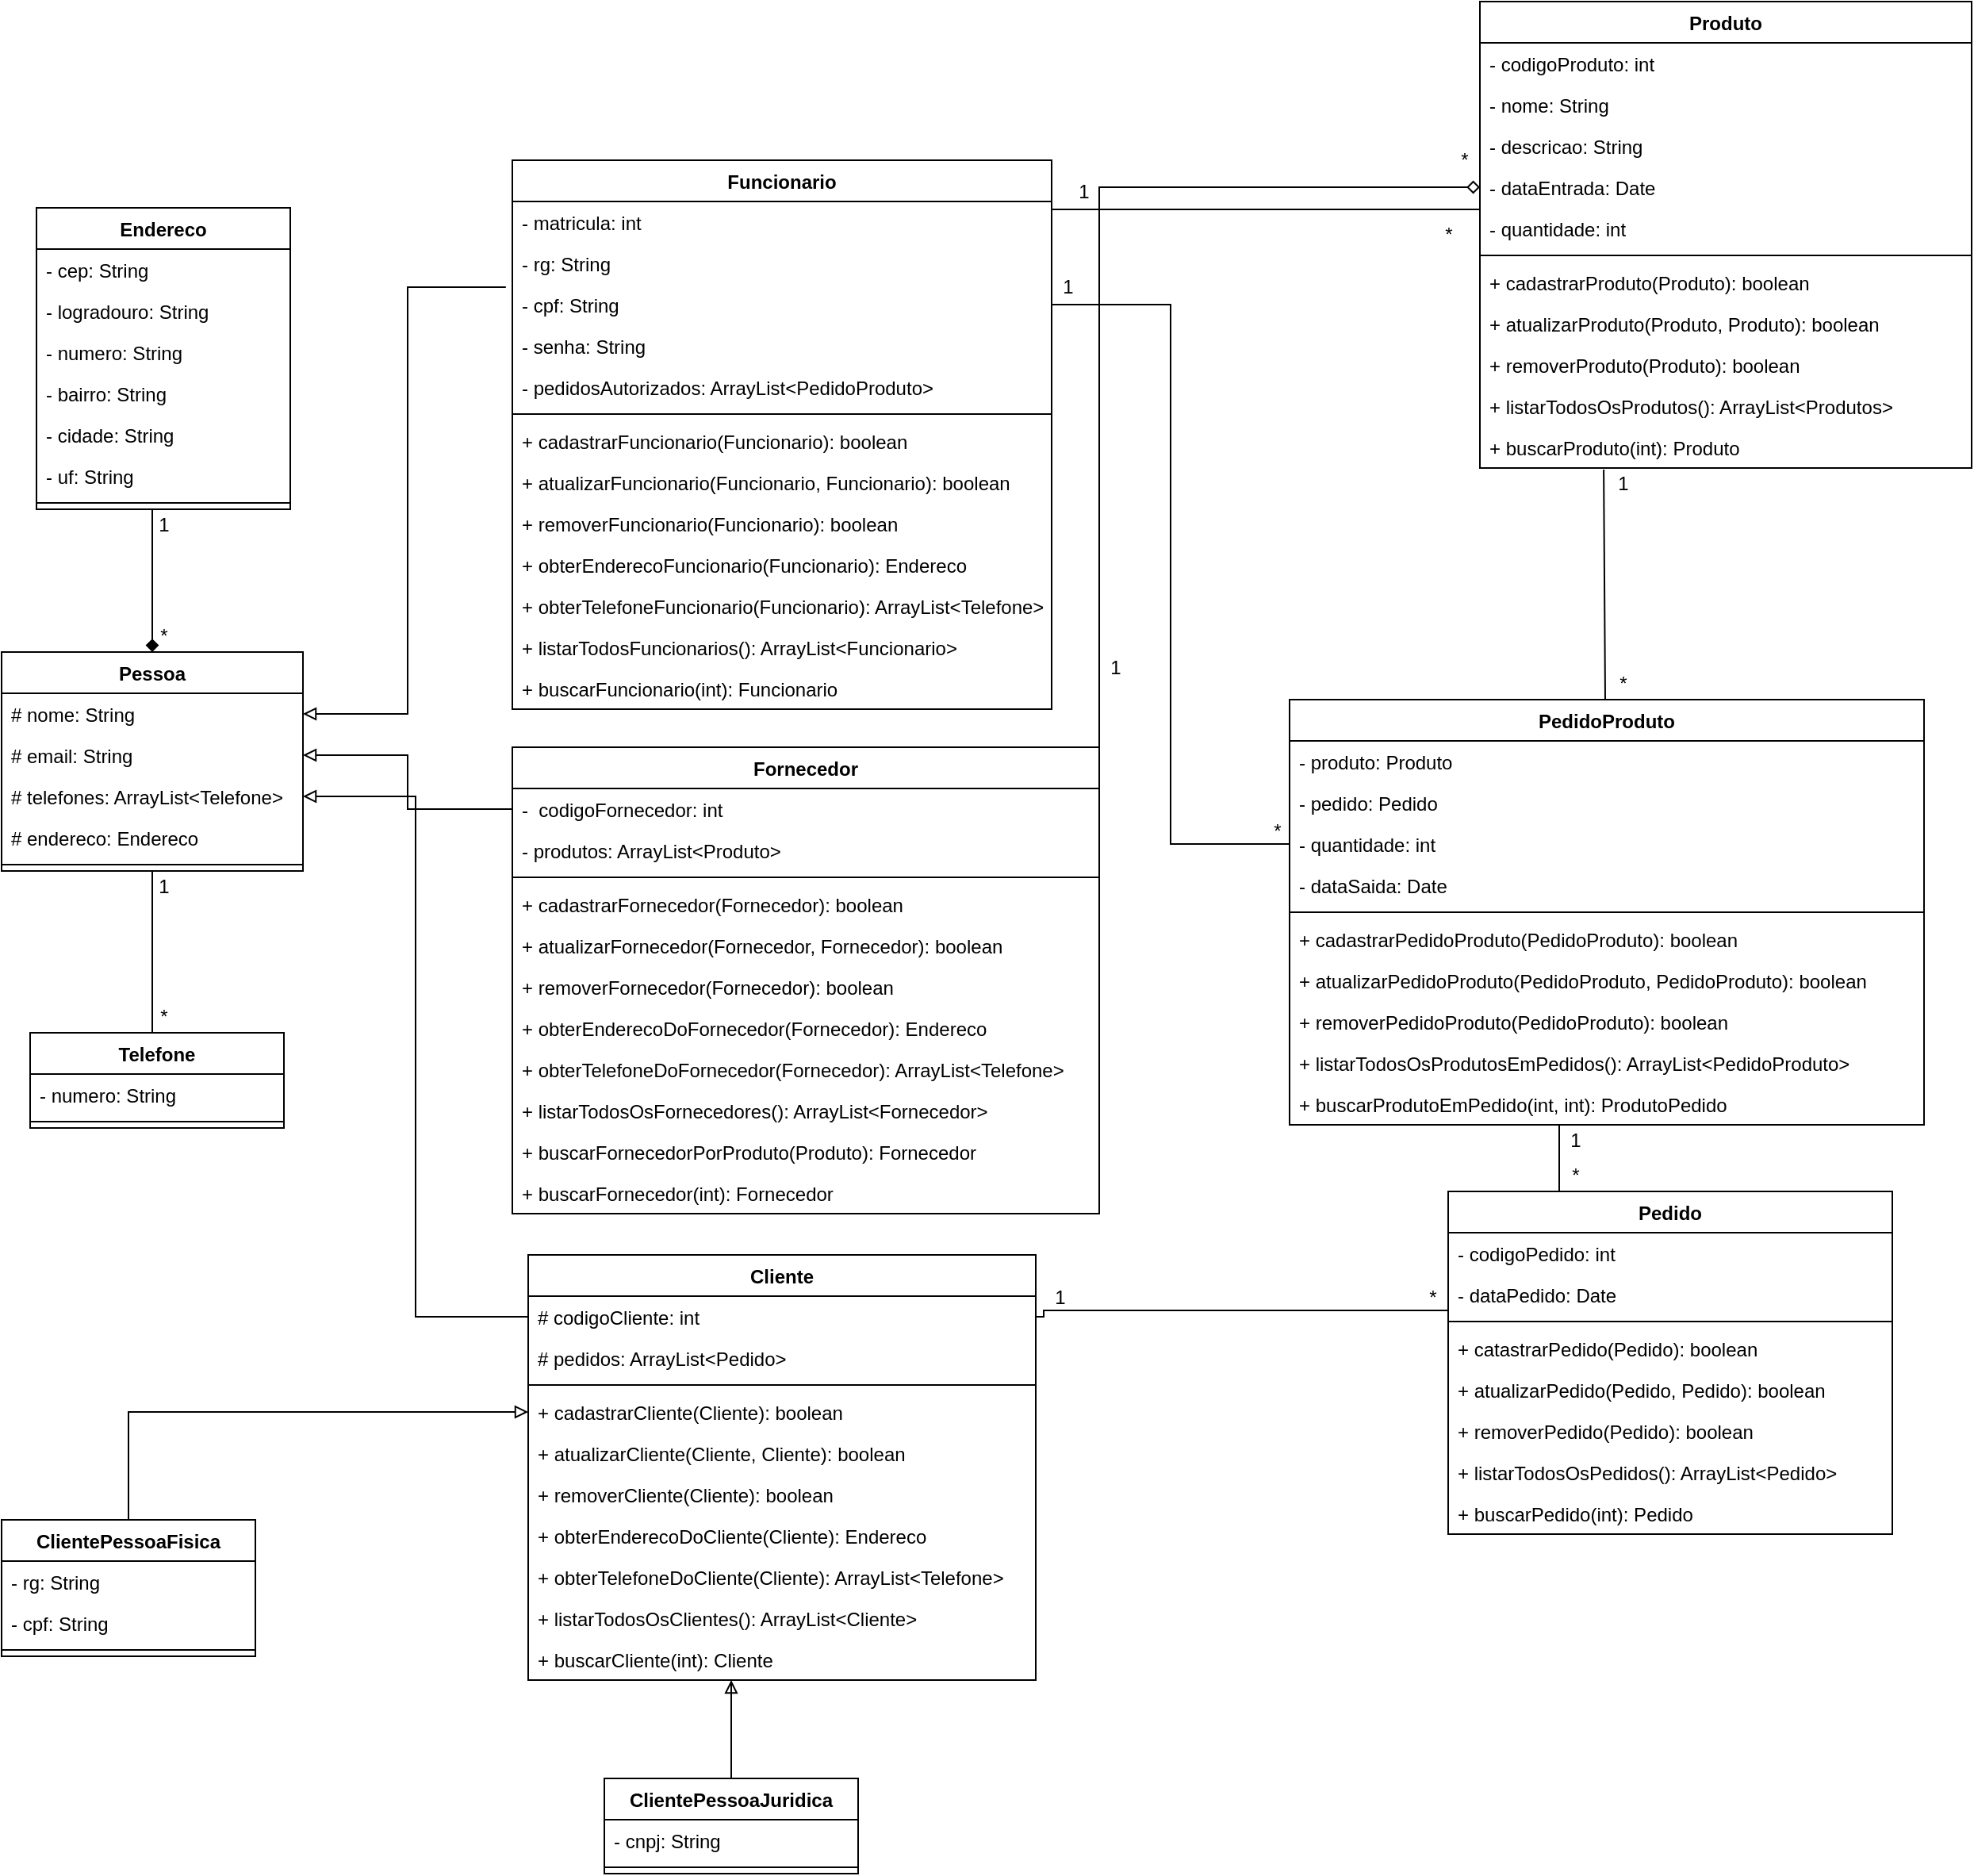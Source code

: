 <mxfile version="13.1.0" type="device"><diagram id="Qy1ExSLmkuZpyOyvGVeQ" name="Page-1"><mxGraphModel dx="868" dy="1651" grid="1" gridSize="10" guides="1" tooltips="1" connect="1" arrows="1" fold="1" page="1" pageScale="1" pageWidth="827" pageHeight="1169" math="0" shadow="0"><root><mxCell id="0"/><mxCell id="1" parent="0"/><mxCell id="1hrSHwKB64v9kqq3bJZX-1" value="Endereco" style="swimlane;fontStyle=1;align=center;verticalAlign=top;childLayout=stackLayout;horizontal=1;startSize=26;horizontalStack=0;resizeParent=1;resizeParentMax=0;resizeLast=0;collapsible=1;marginBottom=0;" parent="1" vertex="1"><mxGeometry x="40" y="40" width="160" height="190" as="geometry"/></mxCell><mxCell id="1hrSHwKB64v9kqq3bJZX-2" value="- cep: String" style="text;strokeColor=none;fillColor=none;align=left;verticalAlign=top;spacingLeft=4;spacingRight=4;overflow=hidden;rotatable=0;points=[[0,0.5],[1,0.5]];portConstraint=eastwest;" parent="1hrSHwKB64v9kqq3bJZX-1" vertex="1"><mxGeometry y="26" width="160" height="26" as="geometry"/></mxCell><mxCell id="1hrSHwKB64v9kqq3bJZX-6" value="- logradouro: String" style="text;strokeColor=none;fillColor=none;align=left;verticalAlign=top;spacingLeft=4;spacingRight=4;overflow=hidden;rotatable=0;points=[[0,0.5],[1,0.5]];portConstraint=eastwest;" parent="1hrSHwKB64v9kqq3bJZX-1" vertex="1"><mxGeometry y="52" width="160" height="26" as="geometry"/></mxCell><mxCell id="1hrSHwKB64v9kqq3bJZX-7" value="- numero: String" style="text;strokeColor=none;fillColor=none;align=left;verticalAlign=top;spacingLeft=4;spacingRight=4;overflow=hidden;rotatable=0;points=[[0,0.5],[1,0.5]];portConstraint=eastwest;" parent="1hrSHwKB64v9kqq3bJZX-1" vertex="1"><mxGeometry y="78" width="160" height="26" as="geometry"/></mxCell><mxCell id="1hrSHwKB64v9kqq3bJZX-8" value="- bairro: String" style="text;strokeColor=none;fillColor=none;align=left;verticalAlign=top;spacingLeft=4;spacingRight=4;overflow=hidden;rotatable=0;points=[[0,0.5],[1,0.5]];portConstraint=eastwest;" parent="1hrSHwKB64v9kqq3bJZX-1" vertex="1"><mxGeometry y="104" width="160" height="26" as="geometry"/></mxCell><mxCell id="1hrSHwKB64v9kqq3bJZX-9" value="- cidade: String" style="text;strokeColor=none;fillColor=none;align=left;verticalAlign=top;spacingLeft=4;spacingRight=4;overflow=hidden;rotatable=0;points=[[0,0.5],[1,0.5]];portConstraint=eastwest;" parent="1hrSHwKB64v9kqq3bJZX-1" vertex="1"><mxGeometry y="130" width="160" height="26" as="geometry"/></mxCell><mxCell id="1hrSHwKB64v9kqq3bJZX-5" value="- uf: String" style="text;strokeColor=none;fillColor=none;align=left;verticalAlign=top;spacingLeft=4;spacingRight=4;overflow=hidden;rotatable=0;points=[[0,0.5],[1,0.5]];portConstraint=eastwest;" parent="1hrSHwKB64v9kqq3bJZX-1" vertex="1"><mxGeometry y="156" width="160" height="26" as="geometry"/></mxCell><mxCell id="1hrSHwKB64v9kqq3bJZX-3" value="" style="line;strokeWidth=1;fillColor=none;align=left;verticalAlign=middle;spacingTop=-1;spacingLeft=3;spacingRight=3;rotatable=0;labelPosition=right;points=[];portConstraint=eastwest;" parent="1hrSHwKB64v9kqq3bJZX-1" vertex="1"><mxGeometry y="182" width="160" height="8" as="geometry"/></mxCell><mxCell id="1hrSHwKB64v9kqq3bJZX-20" style="edgeStyle=orthogonalEdgeStyle;rounded=0;orthogonalLoop=1;jettySize=auto;html=1;exitX=0.5;exitY=0;exitDx=0;exitDy=0;entryX=0.5;entryY=1;entryDx=0;entryDy=0;startArrow=diamond;startFill=1;endArrow=none;endFill=0;" parent="1" source="1hrSHwKB64v9kqq3bJZX-10" target="1hrSHwKB64v9kqq3bJZX-1" edge="1"><mxGeometry relative="1" as="geometry"><mxPoint x="112.96" y="256" as="targetPoint"/><Array as="points"><mxPoint x="113" y="230"/></Array></mxGeometry></mxCell><mxCell id="1hrSHwKB64v9kqq3bJZX-21" style="edgeStyle=orthogonalEdgeStyle;rounded=0;orthogonalLoop=1;jettySize=auto;html=1;exitX=0.5;exitY=0;exitDx=0;exitDy=0;entryX=0.5;entryY=1;entryDx=0;entryDy=0;startArrow=none;startFill=0;endArrow=none;endFill=0;" parent="1" source="1hrSHwKB64v9kqq3bJZX-16" target="1hrSHwKB64v9kqq3bJZX-10" edge="1"><mxGeometry relative="1" as="geometry"><mxPoint x="116.04" y="458.988" as="targetPoint"/><Array as="points"><mxPoint x="113" y="560"/></Array></mxGeometry></mxCell><mxCell id="1hrSHwKB64v9kqq3bJZX-22" value="Funcionario" style="swimlane;fontStyle=1;align=center;verticalAlign=top;childLayout=stackLayout;horizontal=1;startSize=26;horizontalStack=0;resizeParent=1;resizeParentMax=0;resizeLast=0;collapsible=1;marginBottom=0;" parent="1" vertex="1"><mxGeometry x="340" y="10" width="340" height="346" as="geometry"/></mxCell><mxCell id="1hrSHwKB64v9kqq3bJZX-23" value="- matricula: int" style="text;strokeColor=none;fillColor=none;align=left;verticalAlign=top;spacingLeft=4;spacingRight=4;overflow=hidden;rotatable=0;points=[[0,0.5],[1,0.5]];portConstraint=eastwest;" parent="1hrSHwKB64v9kqq3bJZX-22" vertex="1"><mxGeometry y="26" width="340" height="26" as="geometry"/></mxCell><mxCell id="1hrSHwKB64v9kqq3bJZX-28" value="- rg: String" style="text;strokeColor=none;fillColor=none;align=left;verticalAlign=top;spacingLeft=4;spacingRight=4;overflow=hidden;rotatable=0;points=[[0,0.5],[1,0.5]];portConstraint=eastwest;" parent="1hrSHwKB64v9kqq3bJZX-22" vertex="1"><mxGeometry y="52" width="340" height="26" as="geometry"/></mxCell><mxCell id="1hrSHwKB64v9kqq3bJZX-27" value="- cpf: String" style="text;strokeColor=none;fillColor=none;align=left;verticalAlign=top;spacingLeft=4;spacingRight=4;overflow=hidden;rotatable=0;points=[[0,0.5],[1,0.5]];portConstraint=eastwest;" parent="1hrSHwKB64v9kqq3bJZX-22" vertex="1"><mxGeometry y="78" width="340" height="26" as="geometry"/></mxCell><mxCell id="1hrSHwKB64v9kqq3bJZX-26" value="- senha: String" style="text;strokeColor=none;fillColor=none;align=left;verticalAlign=top;spacingLeft=4;spacingRight=4;overflow=hidden;rotatable=0;points=[[0,0.5],[1,0.5]];portConstraint=eastwest;" parent="1hrSHwKB64v9kqq3bJZX-22" vertex="1"><mxGeometry y="104" width="340" height="26" as="geometry"/></mxCell><mxCell id="v0wR5bvps4xl1kaoU_qP-3" value="- pedidosAutorizados: ArrayList&lt;PedidoProduto&gt;" style="text;strokeColor=none;fillColor=none;align=left;verticalAlign=top;spacingLeft=4;spacingRight=4;overflow=hidden;rotatable=0;points=[[0,0.5],[1,0.5]];portConstraint=eastwest;" vertex="1" parent="1hrSHwKB64v9kqq3bJZX-22"><mxGeometry y="130" width="340" height="26" as="geometry"/></mxCell><mxCell id="1hrSHwKB64v9kqq3bJZX-24" value="" style="line;strokeWidth=1;fillColor=none;align=left;verticalAlign=middle;spacingTop=-1;spacingLeft=3;spacingRight=3;rotatable=0;labelPosition=right;points=[];portConstraint=eastwest;" parent="1hrSHwKB64v9kqq3bJZX-22" vertex="1"><mxGeometry y="156" width="340" height="8" as="geometry"/></mxCell><mxCell id="1hrSHwKB64v9kqq3bJZX-25" value="+ cadastrarFuncionario(Funcionario): boolean" style="text;strokeColor=none;fillColor=none;align=left;verticalAlign=top;spacingLeft=4;spacingRight=4;overflow=hidden;rotatable=0;points=[[0,0.5],[1,0.5]];portConstraint=eastwest;" parent="1hrSHwKB64v9kqq3bJZX-22" vertex="1"><mxGeometry y="164" width="340" height="26" as="geometry"/></mxCell><mxCell id="1hrSHwKB64v9kqq3bJZX-83" value="+ atualizarFuncionario(Funcionario, Funcionario): boolean" style="text;strokeColor=none;fillColor=none;align=left;verticalAlign=top;spacingLeft=4;spacingRight=4;overflow=hidden;rotatable=0;points=[[0,0.5],[1,0.5]];portConstraint=eastwest;" parent="1hrSHwKB64v9kqq3bJZX-22" vertex="1"><mxGeometry y="190" width="340" height="26" as="geometry"/></mxCell><mxCell id="1hrSHwKB64v9kqq3bJZX-85" value="+ removerFuncionario(Funcionario): boolean" style="text;strokeColor=none;fillColor=none;align=left;verticalAlign=top;spacingLeft=4;spacingRight=4;overflow=hidden;rotatable=0;points=[[0,0.5],[1,0.5]];portConstraint=eastwest;" parent="1hrSHwKB64v9kqq3bJZX-22" vertex="1"><mxGeometry y="216" width="340" height="26" as="geometry"/></mxCell><mxCell id="1hrSHwKB64v9kqq3bJZX-84" value="+ obterEnderecoFuncionario(Funcionario): Endereco" style="text;strokeColor=none;fillColor=none;align=left;verticalAlign=top;spacingLeft=4;spacingRight=4;overflow=hidden;rotatable=0;points=[[0,0.5],[1,0.5]];portConstraint=eastwest;" parent="1hrSHwKB64v9kqq3bJZX-22" vertex="1"><mxGeometry y="242" width="340" height="26" as="geometry"/></mxCell><mxCell id="1hrSHwKB64v9kqq3bJZX-86" value="+ obterTelefoneFuncionario(Funcionario): ArrayList&lt;Telefone&gt;" style="text;strokeColor=none;fillColor=none;align=left;verticalAlign=top;spacingLeft=4;spacingRight=4;overflow=hidden;rotatable=0;points=[[0,0.5],[1,0.5]];portConstraint=eastwest;" parent="1hrSHwKB64v9kqq3bJZX-22" vertex="1"><mxGeometry y="268" width="340" height="26" as="geometry"/></mxCell><mxCell id="1hrSHwKB64v9kqq3bJZX-87" value="+ listarTodosFuncionarios(): ArrayList&lt;Funcionario&gt;" style="text;strokeColor=none;fillColor=none;align=left;verticalAlign=top;spacingLeft=4;spacingRight=4;overflow=hidden;rotatable=0;points=[[0,0.5],[1,0.5]];portConstraint=eastwest;" parent="1hrSHwKB64v9kqq3bJZX-22" vertex="1"><mxGeometry y="294" width="340" height="26" as="geometry"/></mxCell><mxCell id="1hrSHwKB64v9kqq3bJZX-88" value="+ buscarFuncionario(int): Funcionario" style="text;strokeColor=none;fillColor=none;align=left;verticalAlign=top;spacingLeft=4;spacingRight=4;overflow=hidden;rotatable=0;points=[[0,0.5],[1,0.5]];portConstraint=eastwest;" parent="1hrSHwKB64v9kqq3bJZX-22" vertex="1"><mxGeometry y="320" width="340" height="26" as="geometry"/></mxCell><mxCell id="1hrSHwKB64v9kqq3bJZX-16" value="Telefone" style="swimlane;fontStyle=1;align=center;verticalAlign=top;childLayout=stackLayout;horizontal=1;startSize=26;horizontalStack=0;resizeParent=1;resizeParentMax=0;resizeLast=0;collapsible=1;marginBottom=0;" parent="1" vertex="1"><mxGeometry x="36" y="560" width="160" height="60" as="geometry"/></mxCell><mxCell id="1hrSHwKB64v9kqq3bJZX-17" value="- numero: String" style="text;strokeColor=none;fillColor=none;align=left;verticalAlign=top;spacingLeft=4;spacingRight=4;overflow=hidden;rotatable=0;points=[[0,0.5],[1,0.5]];portConstraint=eastwest;" parent="1hrSHwKB64v9kqq3bJZX-16" vertex="1"><mxGeometry y="26" width="160" height="26" as="geometry"/></mxCell><mxCell id="1hrSHwKB64v9kqq3bJZX-18" value="" style="line;strokeWidth=1;fillColor=none;align=left;verticalAlign=middle;spacingTop=-1;spacingLeft=3;spacingRight=3;rotatable=0;labelPosition=right;points=[];portConstraint=eastwest;" parent="1hrSHwKB64v9kqq3bJZX-16" vertex="1"><mxGeometry y="52" width="160" height="8" as="geometry"/></mxCell><mxCell id="1hrSHwKB64v9kqq3bJZX-10" value="Pessoa" style="swimlane;fontStyle=1;align=center;verticalAlign=top;childLayout=stackLayout;horizontal=1;startSize=26;horizontalStack=0;resizeParent=1;resizeParentMax=0;resizeLast=0;collapsible=1;marginBottom=0;" parent="1" vertex="1"><mxGeometry x="18" y="320" width="190" height="138" as="geometry"/></mxCell><mxCell id="1hrSHwKB64v9kqq3bJZX-15" value="# nome: String" style="text;strokeColor=none;fillColor=none;align=left;verticalAlign=top;spacingLeft=4;spacingRight=4;overflow=hidden;rotatable=0;points=[[0,0.5],[1,0.5]];portConstraint=eastwest;" parent="1hrSHwKB64v9kqq3bJZX-10" vertex="1"><mxGeometry y="26" width="190" height="26" as="geometry"/></mxCell><mxCell id="1hrSHwKB64v9kqq3bJZX-14" value="# email: String" style="text;strokeColor=none;fillColor=none;align=left;verticalAlign=top;spacingLeft=4;spacingRight=4;overflow=hidden;rotatable=0;points=[[0,0.5],[1,0.5]];portConstraint=eastwest;" parent="1hrSHwKB64v9kqq3bJZX-10" vertex="1"><mxGeometry y="52" width="190" height="26" as="geometry"/></mxCell><mxCell id="1hrSHwKB64v9kqq3bJZX-11" value="# telefones: ArrayList&lt;Telefone&gt;" style="text;strokeColor=none;fillColor=none;align=left;verticalAlign=top;spacingLeft=4;spacingRight=4;overflow=hidden;rotatable=0;points=[[0,0.5],[1,0.5]];portConstraint=eastwest;" parent="1hrSHwKB64v9kqq3bJZX-10" vertex="1"><mxGeometry y="78" width="190" height="26" as="geometry"/></mxCell><mxCell id="v0wR5bvps4xl1kaoU_qP-1" value="# endereco: Endereco" style="text;strokeColor=none;fillColor=none;align=left;verticalAlign=top;spacingLeft=4;spacingRight=4;overflow=hidden;rotatable=0;points=[[0,0.5],[1,0.5]];portConstraint=eastwest;" vertex="1" parent="1hrSHwKB64v9kqq3bJZX-10"><mxGeometry y="104" width="190" height="26" as="geometry"/></mxCell><mxCell id="1hrSHwKB64v9kqq3bJZX-12" value="" style="line;strokeWidth=1;fillColor=none;align=left;verticalAlign=middle;spacingTop=-1;spacingLeft=3;spacingRight=3;rotatable=0;labelPosition=right;points=[];portConstraint=eastwest;" parent="1hrSHwKB64v9kqq3bJZX-10" vertex="1"><mxGeometry y="130" width="190" height="8" as="geometry"/></mxCell><mxCell id="1hrSHwKB64v9kqq3bJZX-49" style="edgeStyle=orthogonalEdgeStyle;rounded=0;orthogonalLoop=1;jettySize=auto;html=1;exitX=0.5;exitY=0;exitDx=0;exitDy=0;entryX=0;entryY=0.5;entryDx=0;entryDy=0;startArrow=none;startFill=0;endArrow=block;endFill=0;" parent="1" source="1hrSHwKB64v9kqq3bJZX-37" target="1hrSHwKB64v9kqq3bJZX-36" edge="1"><mxGeometry relative="1" as="geometry"/></mxCell><mxCell id="1hrSHwKB64v9kqq3bJZX-50" style="edgeStyle=orthogonalEdgeStyle;rounded=0;orthogonalLoop=1;jettySize=auto;html=1;exitX=0.5;exitY=0;exitDx=0;exitDy=0;startArrow=none;startFill=0;endArrow=block;endFill=0;" parent="1" source="1hrSHwKB64v9kqq3bJZX-41" target="1hrSHwKB64v9kqq3bJZX-82" edge="1"><mxGeometry relative="1" as="geometry"><mxPoint x="510" y="620" as="targetPoint"/><Array as="points"><mxPoint x="478" y="970"/><mxPoint x="478" y="970"/></Array></mxGeometry></mxCell><mxCell id="1hrSHwKB64v9kqq3bJZX-46" style="edgeStyle=orthogonalEdgeStyle;rounded=0;orthogonalLoop=1;jettySize=auto;html=1;exitX=1;exitY=0.5;exitDx=0;exitDy=0;startArrow=block;startFill=0;endArrow=none;endFill=0;" parent="1" source="1hrSHwKB64v9kqq3bJZX-14" target="1hrSHwKB64v9kqq3bJZX-30" edge="1"><mxGeometry relative="1" as="geometry"/></mxCell><mxCell id="1hrSHwKB64v9kqq3bJZX-47" style="edgeStyle=orthogonalEdgeStyle;rounded=0;orthogonalLoop=1;jettySize=auto;html=1;exitX=1;exitY=0.5;exitDx=0;exitDy=0;entryX=-0.012;entryY=0.077;entryDx=0;entryDy=0;entryPerimeter=0;startArrow=block;startFill=0;endArrow=none;endFill=0;" parent="1" source="1hrSHwKB64v9kqq3bJZX-15" target="1hrSHwKB64v9kqq3bJZX-27" edge="1"><mxGeometry relative="1" as="geometry"/></mxCell><mxCell id="1hrSHwKB64v9kqq3bJZX-48" style="edgeStyle=orthogonalEdgeStyle;rounded=0;orthogonalLoop=1;jettySize=auto;html=1;exitX=1;exitY=0.5;exitDx=0;exitDy=0;startArrow=block;startFill=0;endArrow=none;endFill=0;" parent="1" source="1hrSHwKB64v9kqq3bJZX-11" target="1hrSHwKB64v9kqq3bJZX-34" edge="1"><mxGeometry relative="1" as="geometry"/></mxCell><mxCell id="1hrSHwKB64v9kqq3bJZX-96" style="edgeStyle=orthogonalEdgeStyle;rounded=0;orthogonalLoop=1;jettySize=auto;html=1;exitX=1;exitY=0;exitDx=0;exitDy=0;entryX=0;entryY=0.5;entryDx=0;entryDy=0;startArrow=none;startFill=0;endArrow=diamond;endFill=0;" parent="1" source="1hrSHwKB64v9kqq3bJZX-29" target="1hrSHwKB64v9kqq3bJZX-57" edge="1"><mxGeometry relative="1" as="geometry"/></mxCell><mxCell id="1hrSHwKB64v9kqq3bJZX-72" style="edgeStyle=orthogonalEdgeStyle;rounded=0;orthogonalLoop=1;jettySize=auto;html=1;startArrow=none;startFill=0;endArrow=none;endFill=0;" parent="1" target="1hrSHwKB64v9kqq3bJZX-100" edge="1"><mxGeometry relative="1" as="geometry"><mxPoint x="1000" y="670" as="sourcePoint"/><mxPoint x="1000" y="622.99" as="targetPoint"/><Array as="points"><mxPoint x="1000" y="630"/><mxPoint x="1000" y="630"/></Array></mxGeometry></mxCell><mxCell id="1hrSHwKB64v9kqq3bJZX-71" style="edgeStyle=orthogonalEdgeStyle;rounded=0;orthogonalLoop=1;jettySize=auto;html=1;exitX=1;exitY=0.5;exitDx=0;exitDy=0;startArrow=none;startFill=0;endArrow=none;endFill=0;" parent="1" source="1hrSHwKB64v9kqq3bJZX-34" target="1hrSHwKB64v9kqq3bJZX-70" edge="1"><mxGeometry relative="1" as="geometry"><Array as="points"><mxPoint x="675" y="735"/></Array></mxGeometry></mxCell><mxCell id="1hrSHwKB64v9kqq3bJZX-73" style="edgeStyle=orthogonalEdgeStyle;rounded=0;orthogonalLoop=1;jettySize=auto;html=1;startArrow=none;startFill=0;endArrow=none;endFill=0;entryX=0.255;entryY=1.038;entryDx=0;entryDy=0;entryPerimeter=0;" parent="1" edge="1"><mxGeometry relative="1" as="geometry"><mxPoint x="1029" y="350" as="sourcePoint"/><mxPoint x="1028.05" y="204.988" as="targetPoint"/><Array as="points"><mxPoint x="1028" y="350"/></Array></mxGeometry></mxCell><mxCell id="1hrSHwKB64v9kqq3bJZX-59" value="PedidoProduto" style="swimlane;fontStyle=1;align=center;verticalAlign=top;childLayout=stackLayout;horizontal=1;startSize=26;horizontalStack=0;resizeParent=1;resizeParentMax=0;resizeLast=0;collapsible=1;marginBottom=0;" parent="1" vertex="1"><mxGeometry x="830" y="350" width="400" height="268" as="geometry"/></mxCell><mxCell id="1hrSHwKB64v9kqq3bJZX-60" value="- produto: Produto" style="text;strokeColor=none;fillColor=none;align=left;verticalAlign=top;spacingLeft=4;spacingRight=4;overflow=hidden;rotatable=0;points=[[0,0.5],[1,0.5]];portConstraint=eastwest;" parent="1hrSHwKB64v9kqq3bJZX-59" vertex="1"><mxGeometry y="26" width="400" height="26" as="geometry"/></mxCell><mxCell id="1hrSHwKB64v9kqq3bJZX-64" value="- pedido: Pedido" style="text;strokeColor=none;fillColor=none;align=left;verticalAlign=top;spacingLeft=4;spacingRight=4;overflow=hidden;rotatable=0;points=[[0,0.5],[1,0.5]];portConstraint=eastwest;" parent="1hrSHwKB64v9kqq3bJZX-59" vertex="1"><mxGeometry y="52" width="400" height="26" as="geometry"/></mxCell><mxCell id="1hrSHwKB64v9kqq3bJZX-65" value="- quantidade: int" style="text;strokeColor=none;fillColor=none;align=left;verticalAlign=top;spacingLeft=4;spacingRight=4;overflow=hidden;rotatable=0;points=[[0,0.5],[1,0.5]];portConstraint=eastwest;" parent="1hrSHwKB64v9kqq3bJZX-59" vertex="1"><mxGeometry y="78" width="400" height="26" as="geometry"/></mxCell><mxCell id="1hrSHwKB64v9kqq3bJZX-63" value="- dataSaida: Date" style="text;strokeColor=none;fillColor=none;align=left;verticalAlign=top;spacingLeft=4;spacingRight=4;overflow=hidden;rotatable=0;points=[[0,0.5],[1,0.5]];portConstraint=eastwest;" parent="1hrSHwKB64v9kqq3bJZX-59" vertex="1"><mxGeometry y="104" width="400" height="26" as="geometry"/></mxCell><mxCell id="1hrSHwKB64v9kqq3bJZX-61" value="" style="line;strokeWidth=1;fillColor=none;align=left;verticalAlign=middle;spacingTop=-1;spacingLeft=3;spacingRight=3;rotatable=0;labelPosition=right;points=[];portConstraint=eastwest;" parent="1hrSHwKB64v9kqq3bJZX-59" vertex="1"><mxGeometry y="130" width="400" height="8" as="geometry"/></mxCell><mxCell id="1hrSHwKB64v9kqq3bJZX-62" value="+ cadastrarPedidoProduto(PedidoProduto): boolean" style="text;strokeColor=none;fillColor=none;align=left;verticalAlign=top;spacingLeft=4;spacingRight=4;overflow=hidden;rotatable=0;points=[[0,0.5],[1,0.5]];portConstraint=eastwest;" parent="1hrSHwKB64v9kqq3bJZX-59" vertex="1"><mxGeometry y="138" width="400" height="26" as="geometry"/></mxCell><mxCell id="1hrSHwKB64v9kqq3bJZX-97" value="+ atualizarPedidoProduto(PedidoProduto, PedidoProduto): boolean" style="text;strokeColor=none;fillColor=none;align=left;verticalAlign=top;spacingLeft=4;spacingRight=4;overflow=hidden;rotatable=0;points=[[0,0.5],[1,0.5]];portConstraint=eastwest;" parent="1hrSHwKB64v9kqq3bJZX-59" vertex="1"><mxGeometry y="164" width="400" height="26" as="geometry"/></mxCell><mxCell id="1hrSHwKB64v9kqq3bJZX-98" value="+ removerPedidoProduto(PedidoProduto): boolean" style="text;strokeColor=none;fillColor=none;align=left;verticalAlign=top;spacingLeft=4;spacingRight=4;overflow=hidden;rotatable=0;points=[[0,0.5],[1,0.5]];portConstraint=eastwest;" parent="1hrSHwKB64v9kqq3bJZX-59" vertex="1"><mxGeometry y="190" width="400" height="26" as="geometry"/></mxCell><mxCell id="1hrSHwKB64v9kqq3bJZX-99" value="+ listarTodosOsProdutosEmPedidos(): ArrayList&lt;PedidoProduto&gt;" style="text;strokeColor=none;fillColor=none;align=left;verticalAlign=top;spacingLeft=4;spacingRight=4;overflow=hidden;rotatable=0;points=[[0,0.5],[1,0.5]];portConstraint=eastwest;" parent="1hrSHwKB64v9kqq3bJZX-59" vertex="1"><mxGeometry y="216" width="400" height="26" as="geometry"/></mxCell><mxCell id="1hrSHwKB64v9kqq3bJZX-100" value="+ buscarProdutoEmPedido(int, int): ProdutoPedido" style="text;strokeColor=none;fillColor=none;align=left;verticalAlign=top;spacingLeft=4;spacingRight=4;overflow=hidden;rotatable=0;points=[[0,0.5],[1,0.5]];portConstraint=eastwest;" parent="1hrSHwKB64v9kqq3bJZX-59" vertex="1"><mxGeometry y="242" width="400" height="26" as="geometry"/></mxCell><mxCell id="1hrSHwKB64v9kqq3bJZX-74" style="edgeStyle=orthogonalEdgeStyle;rounded=0;orthogonalLoop=1;jettySize=auto;html=1;exitX=1;exitY=0.5;exitDx=0;exitDy=0;startArrow=none;startFill=0;endArrow=none;endFill=0;" parent="1" source="1hrSHwKB64v9kqq3bJZX-27" target="1hrSHwKB64v9kqq3bJZX-65" edge="1"><mxGeometry relative="1" as="geometry"/></mxCell><mxCell id="1hrSHwKB64v9kqq3bJZX-76" style="edgeStyle=orthogonalEdgeStyle;rounded=0;orthogonalLoop=1;jettySize=auto;html=1;exitX=1;exitY=0.5;exitDx=0;exitDy=0;startArrow=none;startFill=0;endArrow=none;endFill=0;entryX=0;entryY=0.5;entryDx=0;entryDy=0;" parent="1" source="1hrSHwKB64v9kqq3bJZX-28" target="1hrSHwKB64v9kqq3bJZX-52" edge="1"><mxGeometry relative="1" as="geometry"><Array as="points"><mxPoint x="680" y="41"/><mxPoint x="950" y="41"/></Array></mxGeometry></mxCell><mxCell id="1hrSHwKB64v9kqq3bJZX-37" value="ClientePessoaFisica" style="swimlane;fontStyle=1;align=center;verticalAlign=top;childLayout=stackLayout;horizontal=1;startSize=26;horizontalStack=0;resizeParent=1;resizeParentMax=0;resizeLast=0;collapsible=1;marginBottom=0;" parent="1" vertex="1"><mxGeometry x="18" y="867" width="160" height="86" as="geometry"/></mxCell><mxCell id="1hrSHwKB64v9kqq3bJZX-38" value="- rg: String" style="text;strokeColor=none;fillColor=none;align=left;verticalAlign=top;spacingLeft=4;spacingRight=4;overflow=hidden;rotatable=0;points=[[0,0.5],[1,0.5]];portConstraint=eastwest;" parent="1hrSHwKB64v9kqq3bJZX-37" vertex="1"><mxGeometry y="26" width="160" height="26" as="geometry"/></mxCell><mxCell id="1hrSHwKB64v9kqq3bJZX-45" value="- cpf: String" style="text;strokeColor=none;fillColor=none;align=left;verticalAlign=top;spacingLeft=4;spacingRight=4;overflow=hidden;rotatable=0;points=[[0,0.5],[1,0.5]];portConstraint=eastwest;" parent="1hrSHwKB64v9kqq3bJZX-37" vertex="1"><mxGeometry y="52" width="160" height="26" as="geometry"/></mxCell><mxCell id="1hrSHwKB64v9kqq3bJZX-39" value="" style="line;strokeWidth=1;fillColor=none;align=left;verticalAlign=middle;spacingTop=-1;spacingLeft=3;spacingRight=3;rotatable=0;labelPosition=right;points=[];portConstraint=eastwest;" parent="1hrSHwKB64v9kqq3bJZX-37" vertex="1"><mxGeometry y="78" width="160" height="8" as="geometry"/></mxCell><mxCell id="1hrSHwKB64v9kqq3bJZX-41" value="ClientePessoaJuridica" style="swimlane;fontStyle=1;align=center;verticalAlign=top;childLayout=stackLayout;horizontal=1;startSize=26;horizontalStack=0;resizeParent=1;resizeParentMax=0;resizeLast=0;collapsible=1;marginBottom=0;" parent="1" vertex="1"><mxGeometry x="398" y="1030" width="160" height="60" as="geometry"/></mxCell><mxCell id="1hrSHwKB64v9kqq3bJZX-42" value="- cnpj: String" style="text;strokeColor=none;fillColor=none;align=left;verticalAlign=top;spacingLeft=4;spacingRight=4;overflow=hidden;rotatable=0;points=[[0,0.5],[1,0.5]];portConstraint=eastwest;" parent="1hrSHwKB64v9kqq3bJZX-41" vertex="1"><mxGeometry y="26" width="160" height="26" as="geometry"/></mxCell><mxCell id="1hrSHwKB64v9kqq3bJZX-43" value="" style="line;strokeWidth=1;fillColor=none;align=left;verticalAlign=middle;spacingTop=-1;spacingLeft=3;spacingRight=3;rotatable=0;labelPosition=right;points=[];portConstraint=eastwest;" parent="1hrSHwKB64v9kqq3bJZX-41" vertex="1"><mxGeometry y="52" width="160" height="8" as="geometry"/></mxCell><mxCell id="1hrSHwKB64v9kqq3bJZX-66" value="Pedido" style="swimlane;fontStyle=1;align=center;verticalAlign=top;childLayout=stackLayout;horizontal=1;startSize=26;horizontalStack=0;resizeParent=1;resizeParentMax=0;resizeLast=0;collapsible=1;marginBottom=0;" parent="1" vertex="1"><mxGeometry x="930" y="660" width="280" height="216" as="geometry"/></mxCell><mxCell id="1hrSHwKB64v9kqq3bJZX-67" value="- codigoPedido: int" style="text;strokeColor=none;fillColor=none;align=left;verticalAlign=top;spacingLeft=4;spacingRight=4;overflow=hidden;rotatable=0;points=[[0,0.5],[1,0.5]];portConstraint=eastwest;" parent="1hrSHwKB64v9kqq3bJZX-66" vertex="1"><mxGeometry y="26" width="280" height="26" as="geometry"/></mxCell><mxCell id="1hrSHwKB64v9kqq3bJZX-70" value="- dataPedido: Date" style="text;strokeColor=none;fillColor=none;align=left;verticalAlign=top;spacingLeft=4;spacingRight=4;overflow=hidden;rotatable=0;points=[[0,0.5],[1,0.5]];portConstraint=eastwest;" parent="1hrSHwKB64v9kqq3bJZX-66" vertex="1"><mxGeometry y="52" width="280" height="26" as="geometry"/></mxCell><mxCell id="1hrSHwKB64v9kqq3bJZX-68" value="" style="line;strokeWidth=1;fillColor=none;align=left;verticalAlign=middle;spacingTop=-1;spacingLeft=3;spacingRight=3;rotatable=0;labelPosition=right;points=[];portConstraint=eastwest;" parent="1hrSHwKB64v9kqq3bJZX-66" vertex="1"><mxGeometry y="78" width="280" height="8" as="geometry"/></mxCell><mxCell id="1hrSHwKB64v9kqq3bJZX-69" value="+ catastrarPedido(Pedido): boolean" style="text;strokeColor=none;fillColor=none;align=left;verticalAlign=top;spacingLeft=4;spacingRight=4;overflow=hidden;rotatable=0;points=[[0,0.5],[1,0.5]];portConstraint=eastwest;" parent="1hrSHwKB64v9kqq3bJZX-66" vertex="1"><mxGeometry y="86" width="280" height="26" as="geometry"/></mxCell><mxCell id="1hrSHwKB64v9kqq3bJZX-105" value="+ atualizarPedido(Pedido, Pedido): boolean" style="text;strokeColor=none;fillColor=none;align=left;verticalAlign=top;spacingLeft=4;spacingRight=4;overflow=hidden;rotatable=0;points=[[0,0.5],[1,0.5]];portConstraint=eastwest;" parent="1hrSHwKB64v9kqq3bJZX-66" vertex="1"><mxGeometry y="112" width="280" height="26" as="geometry"/></mxCell><mxCell id="1hrSHwKB64v9kqq3bJZX-106" value="+ removerPedido(Pedido): boolean" style="text;strokeColor=none;fillColor=none;align=left;verticalAlign=top;spacingLeft=4;spacingRight=4;overflow=hidden;rotatable=0;points=[[0,0.5],[1,0.5]];portConstraint=eastwest;" parent="1hrSHwKB64v9kqq3bJZX-66" vertex="1"><mxGeometry y="138" width="280" height="26" as="geometry"/></mxCell><mxCell id="1hrSHwKB64v9kqq3bJZX-107" value="+ listarTodosOsPedidos(): ArrayList&lt;Pedido&gt;" style="text;strokeColor=none;fillColor=none;align=left;verticalAlign=top;spacingLeft=4;spacingRight=4;overflow=hidden;rotatable=0;points=[[0,0.5],[1,0.5]];portConstraint=eastwest;" parent="1hrSHwKB64v9kqq3bJZX-66" vertex="1"><mxGeometry y="164" width="280" height="26" as="geometry"/></mxCell><mxCell id="1hrSHwKB64v9kqq3bJZX-108" value="+ buscarPedido(int): Pedido" style="text;strokeColor=none;fillColor=none;align=left;verticalAlign=top;spacingLeft=4;spacingRight=4;overflow=hidden;rotatable=0;points=[[0,0.5],[1,0.5]];portConstraint=eastwest;" parent="1hrSHwKB64v9kqq3bJZX-66" vertex="1"><mxGeometry y="190" width="280" height="26" as="geometry"/></mxCell><mxCell id="1hrSHwKB64v9kqq3bJZX-51" value="Produto" style="swimlane;fontStyle=1;align=center;verticalAlign=top;childLayout=stackLayout;horizontal=1;startSize=26;horizontalStack=0;resizeParent=1;resizeParentMax=0;resizeLast=0;collapsible=1;marginBottom=0;" parent="1" vertex="1"><mxGeometry x="950" y="-90" width="310" height="294" as="geometry"/></mxCell><mxCell id="1hrSHwKB64v9kqq3bJZX-55" value="- codigoProduto: int" style="text;strokeColor=none;fillColor=none;align=left;verticalAlign=top;spacingLeft=4;spacingRight=4;overflow=hidden;rotatable=0;points=[[0,0.5],[1,0.5]];portConstraint=eastwest;" parent="1hrSHwKB64v9kqq3bJZX-51" vertex="1"><mxGeometry y="26" width="310" height="26" as="geometry"/></mxCell><mxCell id="1hrSHwKB64v9kqq3bJZX-58" value="- nome: String" style="text;strokeColor=none;fillColor=none;align=left;verticalAlign=top;spacingLeft=4;spacingRight=4;overflow=hidden;rotatable=0;points=[[0,0.5],[1,0.5]];portConstraint=eastwest;" parent="1hrSHwKB64v9kqq3bJZX-51" vertex="1"><mxGeometry y="52" width="310" height="26" as="geometry"/></mxCell><mxCell id="1hrSHwKB64v9kqq3bJZX-56" value="- descricao: String" style="text;strokeColor=none;fillColor=none;align=left;verticalAlign=top;spacingLeft=4;spacingRight=4;overflow=hidden;rotatable=0;points=[[0,0.5],[1,0.5]];portConstraint=eastwest;" parent="1hrSHwKB64v9kqq3bJZX-51" vertex="1"><mxGeometry y="78" width="310" height="26" as="geometry"/></mxCell><mxCell id="1hrSHwKB64v9kqq3bJZX-57" value="- dataEntrada: Date" style="text;strokeColor=none;fillColor=none;align=left;verticalAlign=top;spacingLeft=4;spacingRight=4;overflow=hidden;rotatable=0;points=[[0,0.5],[1,0.5]];portConstraint=eastwest;" parent="1hrSHwKB64v9kqq3bJZX-51" vertex="1"><mxGeometry y="104" width="310" height="26" as="geometry"/></mxCell><mxCell id="1hrSHwKB64v9kqq3bJZX-52" value="- quantidade: int" style="text;strokeColor=none;fillColor=none;align=left;verticalAlign=top;spacingLeft=4;spacingRight=4;overflow=hidden;rotatable=0;points=[[0,0.5],[1,0.5]];portConstraint=eastwest;" parent="1hrSHwKB64v9kqq3bJZX-51" vertex="1"><mxGeometry y="130" width="310" height="26" as="geometry"/></mxCell><mxCell id="1hrSHwKB64v9kqq3bJZX-53" value="" style="line;strokeWidth=1;fillColor=none;align=left;verticalAlign=middle;spacingTop=-1;spacingLeft=3;spacingRight=3;rotatable=0;labelPosition=right;points=[];portConstraint=eastwest;" parent="1hrSHwKB64v9kqq3bJZX-51" vertex="1"><mxGeometry y="156" width="310" height="8" as="geometry"/></mxCell><mxCell id="1hrSHwKB64v9kqq3bJZX-54" value="+ cadastrarProduto(Produto): boolean" style="text;strokeColor=none;fillColor=none;align=left;verticalAlign=top;spacingLeft=4;spacingRight=4;overflow=hidden;rotatable=0;points=[[0,0.5],[1,0.5]];portConstraint=eastwest;" parent="1hrSHwKB64v9kqq3bJZX-51" vertex="1"><mxGeometry y="164" width="310" height="26" as="geometry"/></mxCell><mxCell id="1hrSHwKB64v9kqq3bJZX-101" value="+ atualizarProduto(Produto, Produto): boolean" style="text;strokeColor=none;fillColor=none;align=left;verticalAlign=top;spacingLeft=4;spacingRight=4;overflow=hidden;rotatable=0;points=[[0,0.5],[1,0.5]];portConstraint=eastwest;" parent="1hrSHwKB64v9kqq3bJZX-51" vertex="1"><mxGeometry y="190" width="310" height="26" as="geometry"/></mxCell><mxCell id="1hrSHwKB64v9kqq3bJZX-102" value="+ removerProduto(Produto): boolean" style="text;strokeColor=none;fillColor=none;align=left;verticalAlign=top;spacingLeft=4;spacingRight=4;overflow=hidden;rotatable=0;points=[[0,0.5],[1,0.5]];portConstraint=eastwest;" parent="1hrSHwKB64v9kqq3bJZX-51" vertex="1"><mxGeometry y="216" width="310" height="26" as="geometry"/></mxCell><mxCell id="1hrSHwKB64v9kqq3bJZX-103" value="+ listarTodosOsProdutos(): ArrayList&lt;Produtos&gt;" style="text;strokeColor=none;fillColor=none;align=left;verticalAlign=top;spacingLeft=4;spacingRight=4;overflow=hidden;rotatable=0;points=[[0,0.5],[1,0.5]];portConstraint=eastwest;" parent="1hrSHwKB64v9kqq3bJZX-51" vertex="1"><mxGeometry y="242" width="310" height="26" as="geometry"/></mxCell><mxCell id="1hrSHwKB64v9kqq3bJZX-104" value="+ buscarProduto(int): Produto" style="text;strokeColor=none;fillColor=none;align=left;verticalAlign=top;spacingLeft=4;spacingRight=4;overflow=hidden;rotatable=0;points=[[0,0.5],[1,0.5]];portConstraint=eastwest;" parent="1hrSHwKB64v9kqq3bJZX-51" vertex="1"><mxGeometry y="268" width="310" height="26" as="geometry"/></mxCell><mxCell id="1hrSHwKB64v9kqq3bJZX-109" value="1" style="text;html=1;align=center;verticalAlign=middle;resizable=0;points=[];autosize=1;" parent="1" vertex="1"><mxGeometry x="110" y="458" width="20" height="20" as="geometry"/></mxCell><mxCell id="1hrSHwKB64v9kqq3bJZX-110" value="*" style="text;html=1;align=center;verticalAlign=middle;resizable=0;points=[];autosize=1;" parent="1" vertex="1"><mxGeometry x="110" y="540" width="20" height="20" as="geometry"/></mxCell><mxCell id="1hrSHwKB64v9kqq3bJZX-111" value="1" style="text;html=1;align=center;verticalAlign=middle;resizable=0;points=[];autosize=1;" parent="1" vertex="1"><mxGeometry x="675" y="717" width="20" height="20" as="geometry"/></mxCell><mxCell id="1hrSHwKB64v9kqq3bJZX-112" value="*" style="text;html=1;align=center;verticalAlign=middle;resizable=0;points=[];autosize=1;" parent="1" vertex="1"><mxGeometry x="910" y="717" width="20" height="20" as="geometry"/></mxCell><mxCell id="1hrSHwKB64v9kqq3bJZX-113" value="1" style="text;html=1;align=center;verticalAlign=middle;resizable=0;points=[];autosize=1;" parent="1" vertex="1"><mxGeometry x="1000" y="618" width="20" height="20" as="geometry"/></mxCell><mxCell id="1hrSHwKB64v9kqq3bJZX-114" value="*" style="text;html=1;align=center;verticalAlign=middle;resizable=0;points=[];autosize=1;" parent="1" vertex="1"><mxGeometry x="1000" y="640" width="20" height="20" as="geometry"/></mxCell><mxCell id="1hrSHwKB64v9kqq3bJZX-116" value="1" style="text;html=1;align=center;verticalAlign=middle;resizable=0;points=[];autosize=1;" parent="1" vertex="1"><mxGeometry x="1030" y="204" width="20" height="20" as="geometry"/></mxCell><mxCell id="1hrSHwKB64v9kqq3bJZX-117" value="*" style="text;html=1;align=center;verticalAlign=middle;resizable=0;points=[];autosize=1;" parent="1" vertex="1"><mxGeometry x="1030" y="330" width="20" height="20" as="geometry"/></mxCell><mxCell id="1hrSHwKB64v9kqq3bJZX-118" value="1" style="text;html=1;align=center;verticalAlign=middle;resizable=0;points=[];autosize=1;" parent="1" vertex="1"><mxGeometry x="680" y="80" width="20" height="20" as="geometry"/></mxCell><mxCell id="1hrSHwKB64v9kqq3bJZX-119" value="*" style="text;html=1;align=center;verticalAlign=middle;resizable=0;points=[];autosize=1;" parent="1" vertex="1"><mxGeometry x="812" y="423" width="20" height="20" as="geometry"/></mxCell><mxCell id="1hrSHwKB64v9kqq3bJZX-120" value="1" style="text;html=1;align=center;verticalAlign=middle;resizable=0;points=[];autosize=1;" parent="1" vertex="1"><mxGeometry x="690" y="20" width="20" height="20" as="geometry"/></mxCell><mxCell id="1hrSHwKB64v9kqq3bJZX-121" value="*" style="text;html=1;align=center;verticalAlign=middle;resizable=0;points=[];autosize=1;" parent="1" vertex="1"><mxGeometry x="920" y="47" width="20" height="20" as="geometry"/></mxCell><mxCell id="1hrSHwKB64v9kqq3bJZX-122" value="1" style="text;html=1;align=center;verticalAlign=middle;resizable=0;points=[];autosize=1;" parent="1" vertex="1"><mxGeometry x="710" y="320" width="20" height="20" as="geometry"/></mxCell><mxCell id="1hrSHwKB64v9kqq3bJZX-123" value="*" style="text;html=1;align=center;verticalAlign=middle;resizable=0;points=[];autosize=1;" parent="1" vertex="1"><mxGeometry x="930" width="20" height="20" as="geometry"/></mxCell><mxCell id="1hrSHwKB64v9kqq3bJZX-124" value="*" style="text;html=1;align=center;verticalAlign=middle;resizable=0;points=[];autosize=1;" parent="1" vertex="1"><mxGeometry x="110" y="300" width="20" height="20" as="geometry"/></mxCell><mxCell id="1hrSHwKB64v9kqq3bJZX-125" value="1" style="text;html=1;align=center;verticalAlign=middle;resizable=0;points=[];autosize=1;" parent="1" vertex="1"><mxGeometry x="110" y="230" width="20" height="20" as="geometry"/></mxCell><mxCell id="1hrSHwKB64v9kqq3bJZX-33" value="Cliente" style="swimlane;fontStyle=1;align=center;verticalAlign=top;childLayout=stackLayout;horizontal=1;startSize=26;horizontalStack=0;resizeParent=1;resizeParentMax=0;resizeLast=0;collapsible=1;marginBottom=0;" parent="1" vertex="1"><mxGeometry x="350" y="700" width="320" height="268" as="geometry"/></mxCell><mxCell id="1hrSHwKB64v9kqq3bJZX-34" value="# codigoCliente: int" style="text;strokeColor=none;fillColor=none;align=left;verticalAlign=top;spacingLeft=4;spacingRight=4;overflow=hidden;rotatable=0;points=[[0,0.5],[1,0.5]];portConstraint=eastwest;" parent="1hrSHwKB64v9kqq3bJZX-33" vertex="1"><mxGeometry y="26" width="320" height="26" as="geometry"/></mxCell><mxCell id="v0wR5bvps4xl1kaoU_qP-2" value="# pedidos: ArrayList&lt;Pedido&gt;" style="text;strokeColor=none;fillColor=none;align=left;verticalAlign=top;spacingLeft=4;spacingRight=4;overflow=hidden;rotatable=0;points=[[0,0.5],[1,0.5]];portConstraint=eastwest;" vertex="1" parent="1hrSHwKB64v9kqq3bJZX-33"><mxGeometry y="52" width="320" height="26" as="geometry"/></mxCell><mxCell id="1hrSHwKB64v9kqq3bJZX-35" value="" style="line;strokeWidth=1;fillColor=none;align=left;verticalAlign=middle;spacingTop=-1;spacingLeft=3;spacingRight=3;rotatable=0;labelPosition=right;points=[];portConstraint=eastwest;" parent="1hrSHwKB64v9kqq3bJZX-33" vertex="1"><mxGeometry y="78" width="320" height="8" as="geometry"/></mxCell><mxCell id="1hrSHwKB64v9kqq3bJZX-36" value="+ cadastrarCliente(Cliente): boolean" style="text;strokeColor=none;fillColor=none;align=left;verticalAlign=top;spacingLeft=4;spacingRight=4;overflow=hidden;rotatable=0;points=[[0,0.5],[1,0.5]];portConstraint=eastwest;" parent="1hrSHwKB64v9kqq3bJZX-33" vertex="1"><mxGeometry y="86" width="320" height="26" as="geometry"/></mxCell><mxCell id="1hrSHwKB64v9kqq3bJZX-77" value="+ atualizarCliente(Cliente, Cliente): boolean" style="text;strokeColor=none;fillColor=none;align=left;verticalAlign=top;spacingLeft=4;spacingRight=4;overflow=hidden;rotatable=0;points=[[0,0.5],[1,0.5]];portConstraint=eastwest;" parent="1hrSHwKB64v9kqq3bJZX-33" vertex="1"><mxGeometry y="112" width="320" height="26" as="geometry"/></mxCell><mxCell id="1hrSHwKB64v9kqq3bJZX-78" value="+ removerCliente(Cliente): boolean" style="text;strokeColor=none;fillColor=none;align=left;verticalAlign=top;spacingLeft=4;spacingRight=4;overflow=hidden;rotatable=0;points=[[0,0.5],[1,0.5]];portConstraint=eastwest;" parent="1hrSHwKB64v9kqq3bJZX-33" vertex="1"><mxGeometry y="138" width="320" height="26" as="geometry"/></mxCell><mxCell id="1hrSHwKB64v9kqq3bJZX-79" value="+ obterEnderecoDoCliente(Cliente): Endereco" style="text;strokeColor=none;fillColor=none;align=left;verticalAlign=top;spacingLeft=4;spacingRight=4;overflow=hidden;rotatable=0;points=[[0,0.5],[1,0.5]];portConstraint=eastwest;" parent="1hrSHwKB64v9kqq3bJZX-33" vertex="1"><mxGeometry y="164" width="320" height="26" as="geometry"/></mxCell><mxCell id="1hrSHwKB64v9kqq3bJZX-80" value="+ obterTelefoneDoCliente(Cliente): ArrayList&lt;Telefone&gt;" style="text;strokeColor=none;fillColor=none;align=left;verticalAlign=top;spacingLeft=4;spacingRight=4;overflow=hidden;rotatable=0;points=[[0,0.5],[1,0.5]];portConstraint=eastwest;" parent="1hrSHwKB64v9kqq3bJZX-33" vertex="1"><mxGeometry y="190" width="320" height="26" as="geometry"/></mxCell><mxCell id="1hrSHwKB64v9kqq3bJZX-81" value="+ listarTodosOsClientes(): ArrayList&lt;Cliente&gt;" style="text;strokeColor=none;fillColor=none;align=left;verticalAlign=top;spacingLeft=4;spacingRight=4;overflow=hidden;rotatable=0;points=[[0,0.5],[1,0.5]];portConstraint=eastwest;" parent="1hrSHwKB64v9kqq3bJZX-33" vertex="1"><mxGeometry y="216" width="320" height="26" as="geometry"/></mxCell><mxCell id="1hrSHwKB64v9kqq3bJZX-82" value="+ buscarCliente(int): Cliente" style="text;strokeColor=none;fillColor=none;align=left;verticalAlign=top;spacingLeft=4;spacingRight=4;overflow=hidden;rotatable=0;points=[[0,0.5],[1,0.5]];portConstraint=eastwest;" parent="1hrSHwKB64v9kqq3bJZX-33" vertex="1"><mxGeometry y="242" width="320" height="26" as="geometry"/></mxCell><mxCell id="1hrSHwKB64v9kqq3bJZX-29" value="Fornecedor" style="swimlane;fontStyle=1;align=center;verticalAlign=top;childLayout=stackLayout;horizontal=1;startSize=26;horizontalStack=0;resizeParent=1;resizeParentMax=0;resizeLast=0;collapsible=1;marginBottom=0;" parent="1" vertex="1"><mxGeometry x="340" y="380" width="370" height="294" as="geometry"/></mxCell><mxCell id="1hrSHwKB64v9kqq3bJZX-30" value="-  codigoFornecedor: int" style="text;strokeColor=none;fillColor=none;align=left;verticalAlign=top;spacingLeft=4;spacingRight=4;overflow=hidden;rotatable=0;points=[[0,0.5],[1,0.5]];portConstraint=eastwest;" parent="1hrSHwKB64v9kqq3bJZX-29" vertex="1"><mxGeometry y="26" width="370" height="26" as="geometry"/></mxCell><mxCell id="v0wR5bvps4xl1kaoU_qP-4" value="- produtos: ArrayList&lt;Produto&gt;" style="text;strokeColor=none;fillColor=none;align=left;verticalAlign=top;spacingLeft=4;spacingRight=4;overflow=hidden;rotatable=0;points=[[0,0.5],[1,0.5]];portConstraint=eastwest;" vertex="1" parent="1hrSHwKB64v9kqq3bJZX-29"><mxGeometry y="52" width="370" height="26" as="geometry"/></mxCell><mxCell id="1hrSHwKB64v9kqq3bJZX-31" value="" style="line;strokeWidth=1;fillColor=none;align=left;verticalAlign=middle;spacingTop=-1;spacingLeft=3;spacingRight=3;rotatable=0;labelPosition=right;points=[];portConstraint=eastwest;" parent="1hrSHwKB64v9kqq3bJZX-29" vertex="1"><mxGeometry y="78" width="370" height="8" as="geometry"/></mxCell><mxCell id="1hrSHwKB64v9kqq3bJZX-32" value="+ cadastrarFornecedor(Fornecedor): boolean" style="text;strokeColor=none;fillColor=none;align=left;verticalAlign=top;spacingLeft=4;spacingRight=4;overflow=hidden;rotatable=0;points=[[0,0.5],[1,0.5]];portConstraint=eastwest;" parent="1hrSHwKB64v9kqq3bJZX-29" vertex="1"><mxGeometry y="86" width="370" height="26" as="geometry"/></mxCell><mxCell id="1hrSHwKB64v9kqq3bJZX-89" value="+ atualizarFornecedor(Fornecedor, Fornecedor): boolean" style="text;strokeColor=none;fillColor=none;align=left;verticalAlign=top;spacingLeft=4;spacingRight=4;overflow=hidden;rotatable=0;points=[[0,0.5],[1,0.5]];portConstraint=eastwest;" parent="1hrSHwKB64v9kqq3bJZX-29" vertex="1"><mxGeometry y="112" width="370" height="26" as="geometry"/></mxCell><mxCell id="1hrSHwKB64v9kqq3bJZX-90" value="+ removerFornecedor(Fornecedor): boolean" style="text;strokeColor=none;fillColor=none;align=left;verticalAlign=top;spacingLeft=4;spacingRight=4;overflow=hidden;rotatable=0;points=[[0,0.5],[1,0.5]];portConstraint=eastwest;" parent="1hrSHwKB64v9kqq3bJZX-29" vertex="1"><mxGeometry y="138" width="370" height="26" as="geometry"/></mxCell><mxCell id="1hrSHwKB64v9kqq3bJZX-91" value="+ obterEnderecoDoFornecedor(Fornecedor): Endereco" style="text;strokeColor=none;fillColor=none;align=left;verticalAlign=top;spacingLeft=4;spacingRight=4;overflow=hidden;rotatable=0;points=[[0,0.5],[1,0.5]];portConstraint=eastwest;" parent="1hrSHwKB64v9kqq3bJZX-29" vertex="1"><mxGeometry y="164" width="370" height="26" as="geometry"/></mxCell><mxCell id="1hrSHwKB64v9kqq3bJZX-92" value="+ obterTelefoneDoFornecedor(Fornecedor): ArrayList&lt;Telefone&gt;" style="text;strokeColor=none;fillColor=none;align=left;verticalAlign=top;spacingLeft=4;spacingRight=4;overflow=hidden;rotatable=0;points=[[0,0.5],[1,0.5]];portConstraint=eastwest;" parent="1hrSHwKB64v9kqq3bJZX-29" vertex="1"><mxGeometry y="190" width="370" height="26" as="geometry"/></mxCell><mxCell id="1hrSHwKB64v9kqq3bJZX-93" value="+ listarTodosOsFornecedores(): ArrayList&lt;Fornecedor&gt;" style="text;strokeColor=none;fillColor=none;align=left;verticalAlign=top;spacingLeft=4;spacingRight=4;overflow=hidden;rotatable=0;points=[[0,0.5],[1,0.5]];portConstraint=eastwest;" parent="1hrSHwKB64v9kqq3bJZX-29" vertex="1"><mxGeometry y="216" width="370" height="26" as="geometry"/></mxCell><mxCell id="1hrSHwKB64v9kqq3bJZX-94" value="+ buscarFornecedorPorProduto(Produto): Fornecedor" style="text;strokeColor=none;fillColor=none;align=left;verticalAlign=top;spacingLeft=4;spacingRight=4;overflow=hidden;rotatable=0;points=[[0,0.5],[1,0.5]];portConstraint=eastwest;" parent="1hrSHwKB64v9kqq3bJZX-29" vertex="1"><mxGeometry y="242" width="370" height="26" as="geometry"/></mxCell><mxCell id="1hrSHwKB64v9kqq3bJZX-95" value="+ buscarFornecedor(int): Fornecedor" style="text;strokeColor=none;fillColor=none;align=left;verticalAlign=top;spacingLeft=4;spacingRight=4;overflow=hidden;rotatable=0;points=[[0,0.5],[1,0.5]];portConstraint=eastwest;" parent="1hrSHwKB64v9kqq3bJZX-29" vertex="1"><mxGeometry y="268" width="370" height="26" as="geometry"/></mxCell></root></mxGraphModel></diagram></mxfile>